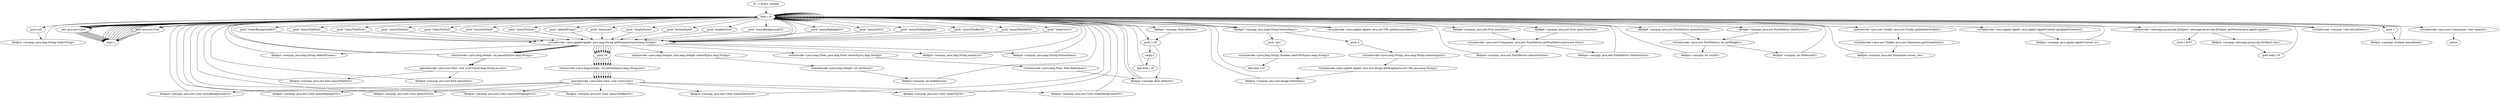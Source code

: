 digraph "" {
    "r0 := @this: navpop"
    "load.r r0"
    "r0 := @this: navpop"->"load.r r0";
    "push null"
    "load.r r0"->"push null";
    "fieldput <navpop: java.lang.String tickerString>"
    "push null"->"fieldput <navpop: java.lang.String tickerString>";
    "fieldput <navpop: java.lang.String tickerString>"->"load.r r0";
    "new java.awt.Color"
    "load.r r0"->"new java.awt.Color";
    "dup1.r"
    "new java.awt.Color"->"dup1.r";
    "dup1.r"->"load.r r0";
    "push \"menuBackgroundClr\""
    "load.r r0"->"push \"menuBackgroundClr\"";
    "virtualinvoke <java.applet.Applet: java.lang.String getParameter(java.lang.String)>"
    "push \"menuBackgroundClr\""->"virtualinvoke <java.applet.Applet: java.lang.String getParameter(java.lang.String)>";
    "push 16"
    "virtualinvoke <java.applet.Applet: java.lang.String getParameter(java.lang.String)>"->"push 16";
    "staticinvoke <java.lang.Integer: int parseInt(java.lang.String,int)>"
    "push 16"->"staticinvoke <java.lang.Integer: int parseInt(java.lang.String,int)>";
    "specialinvoke <java.awt.Color: void <init>(int)>"
    "staticinvoke <java.lang.Integer: int parseInt(java.lang.String,int)>"->"specialinvoke <java.awt.Color: void <init>(int)>";
    "fieldput <navpop: java.awt.Color menuBackgroundClr>"
    "specialinvoke <java.awt.Color: void <init>(int)>"->"fieldput <navpop: java.awt.Color menuBackgroundClr>";
    "fieldput <navpop: java.awt.Color menuBackgroundClr>"->"load.r r0";
    "load.r r0"->"new java.awt.Color";
    "new java.awt.Color"->"dup1.r";
    "dup1.r"->"load.r r0";
    "push \"menuHighlightClr\""
    "load.r r0"->"push \"menuHighlightClr\"";
    "push \"menuHighlightClr\""->"virtualinvoke <java.applet.Applet: java.lang.String getParameter(java.lang.String)>";
    "virtualinvoke <java.applet.Applet: java.lang.String getParameter(java.lang.String)>"->"push 16";
    "push 16"->"staticinvoke <java.lang.Integer: int parseInt(java.lang.String,int)>";
    "staticinvoke <java.lang.Integer: int parseInt(java.lang.String,int)>"->"specialinvoke <java.awt.Color: void <init>(int)>";
    "fieldput <navpop: java.awt.Color menuHighlightClr>"
    "specialinvoke <java.awt.Color: void <init>(int)>"->"fieldput <navpop: java.awt.Color menuHighlightClr>";
    "fieldput <navpop: java.awt.Color menuHighlightClr>"->"load.r r0";
    "load.r r0"->"new java.awt.Color";
    "new java.awt.Color"->"dup1.r";
    "dup1.r"->"load.r r0";
    "push \"menuTxtClr\""
    "load.r r0"->"push \"menuTxtClr\"";
    "push \"menuTxtClr\""->"virtualinvoke <java.applet.Applet: java.lang.String getParameter(java.lang.String)>";
    "virtualinvoke <java.applet.Applet: java.lang.String getParameter(java.lang.String)>"->"push 16";
    "push 16"->"staticinvoke <java.lang.Integer: int parseInt(java.lang.String,int)>";
    "staticinvoke <java.lang.Integer: int parseInt(java.lang.String,int)>"->"specialinvoke <java.awt.Color: void <init>(int)>";
    "fieldput <navpop: java.awt.Color menuTxtClr>"
    "specialinvoke <java.awt.Color: void <init>(int)>"->"fieldput <navpop: java.awt.Color menuTxtClr>";
    "fieldput <navpop: java.awt.Color menuTxtClr>"->"load.r r0";
    "load.r r0"->"new java.awt.Color";
    "new java.awt.Color"->"dup1.r";
    "dup1.r"->"load.r r0";
    "push \"menuTxtHighlightClr\""
    "load.r r0"->"push \"menuTxtHighlightClr\"";
    "push \"menuTxtHighlightClr\""->"virtualinvoke <java.applet.Applet: java.lang.String getParameter(java.lang.String)>";
    "virtualinvoke <java.applet.Applet: java.lang.String getParameter(java.lang.String)>"->"push 16";
    "push 16"->"staticinvoke <java.lang.Integer: int parseInt(java.lang.String,int)>";
    "staticinvoke <java.lang.Integer: int parseInt(java.lang.String,int)>"->"specialinvoke <java.awt.Color: void <init>(int)>";
    "fieldput <navpop: java.awt.Color menuTxtHighlightClr>"
    "specialinvoke <java.awt.Color: void <init>(int)>"->"fieldput <navpop: java.awt.Color menuTxtHighlightClr>";
    "fieldput <navpop: java.awt.Color menuTxtHighlightClr>"->"load.r r0";
    "load.r r0"->"new java.awt.Color";
    "new java.awt.Color"->"dup1.r";
    "dup1.r"->"load.r r0";
    "push \"menuTitleBarClr\""
    "load.r r0"->"push \"menuTitleBarClr\"";
    "push \"menuTitleBarClr\""->"virtualinvoke <java.applet.Applet: java.lang.String getParameter(java.lang.String)>";
    "virtualinvoke <java.applet.Applet: java.lang.String getParameter(java.lang.String)>"->"push 16";
    "push 16"->"staticinvoke <java.lang.Integer: int parseInt(java.lang.String,int)>";
    "staticinvoke <java.lang.Integer: int parseInt(java.lang.String,int)>"->"specialinvoke <java.awt.Color: void <init>(int)>";
    "fieldput <navpop: java.awt.Color menuTitleBarClr>"
    "specialinvoke <java.awt.Color: void <init>(int)>"->"fieldput <navpop: java.awt.Color menuTitleBarClr>";
    "fieldput <navpop: java.awt.Color menuTitleBarClr>"->"load.r r0";
    "load.r r0"->"new java.awt.Color";
    "new java.awt.Color"->"dup1.r";
    "dup1.r"->"load.r r0";
    "push \"menuTitleTxtClr\""
    "load.r r0"->"push \"menuTitleTxtClr\"";
    "push \"menuTitleTxtClr\""->"virtualinvoke <java.applet.Applet: java.lang.String getParameter(java.lang.String)>";
    "virtualinvoke <java.applet.Applet: java.lang.String getParameter(java.lang.String)>"->"push 16";
    "push 16"->"staticinvoke <java.lang.Integer: int parseInt(java.lang.String,int)>";
    "staticinvoke <java.lang.Integer: int parseInt(java.lang.String,int)>"->"specialinvoke <java.awt.Color: void <init>(int)>";
    "fieldput <navpop: java.awt.Color menuTitleTxtClr>"
    "specialinvoke <java.awt.Color: void <init>(int)>"->"fieldput <navpop: java.awt.Color menuTitleTxtClr>";
    "fieldput <navpop: java.awt.Color menuTitleTxtClr>"->"load.r r0";
    "load.r r0"->"new java.awt.Color";
    "new java.awt.Color"->"dup1.r";
    "dup1.r"->"load.r r0";
    "push \"tickerTxtClr\""
    "load.r r0"->"push \"tickerTxtClr\"";
    "push \"tickerTxtClr\""->"virtualinvoke <java.applet.Applet: java.lang.String getParameter(java.lang.String)>";
    "virtualinvoke <java.applet.Applet: java.lang.String getParameter(java.lang.String)>"->"push 16";
    "push 16"->"staticinvoke <java.lang.Integer: int parseInt(java.lang.String,int)>";
    "staticinvoke <java.lang.Integer: int parseInt(java.lang.String,int)>"->"specialinvoke <java.awt.Color: void <init>(int)>";
    "fieldput <navpop: java.awt.Color tickerTxtClr>"
    "specialinvoke <java.awt.Color: void <init>(int)>"->"fieldput <navpop: java.awt.Color tickerTxtClr>";
    "fieldput <navpop: java.awt.Color tickerTxtClr>"->"load.r r0";
    "load.r r0"->"new java.awt.Color";
    "new java.awt.Color"->"dup1.r";
    "dup1.r"->"load.r r0";
    "push \"tickerBackgroundClr\""
    "load.r r0"->"push \"tickerBackgroundClr\"";
    "push \"tickerBackgroundClr\""->"virtualinvoke <java.applet.Applet: java.lang.String getParameter(java.lang.String)>";
    "virtualinvoke <java.applet.Applet: java.lang.String getParameter(java.lang.String)>"->"push 16";
    "push 16"->"staticinvoke <java.lang.Integer: int parseInt(java.lang.String,int)>";
    "staticinvoke <java.lang.Integer: int parseInt(java.lang.String,int)>"->"specialinvoke <java.awt.Color: void <init>(int)>";
    "fieldput <navpop: java.awt.Color tickerBackgroundClr>"
    "specialinvoke <java.awt.Color: void <init>(int)>"->"fieldput <navpop: java.awt.Color tickerBackgroundClr>";
    "fieldput <navpop: java.awt.Color tickerBackgroundClr>"->"load.r r0";
    "new java.awt.Font"
    "load.r r0"->"new java.awt.Font";
    "new java.awt.Font"->"dup1.r";
    "dup1.r"->"load.r r0";
    "push \"menuTitleFont\""
    "load.r r0"->"push \"menuTitleFont\"";
    "push \"menuTitleFont\""->"virtualinvoke <java.applet.Applet: java.lang.String getParameter(java.lang.String)>";
    "virtualinvoke <java.applet.Applet: java.lang.String getParameter(java.lang.String)>"->"load.r r0";
    "push \"menuTitleStyle\""
    "load.r r0"->"push \"menuTitleStyle\"";
    "push \"menuTitleStyle\""->"virtualinvoke <java.applet.Applet: java.lang.String getParameter(java.lang.String)>";
    "staticinvoke <java.lang.Integer: int parseInt(java.lang.String)>"
    "virtualinvoke <java.applet.Applet: java.lang.String getParameter(java.lang.String)>"->"staticinvoke <java.lang.Integer: int parseInt(java.lang.String)>";
    "staticinvoke <java.lang.Integer: int parseInt(java.lang.String)>"->"load.r r0";
    "push \"menuTitleSize\""
    "load.r r0"->"push \"menuTitleSize\"";
    "push \"menuTitleSize\""->"virtualinvoke <java.applet.Applet: java.lang.String getParameter(java.lang.String)>";
    "virtualinvoke <java.applet.Applet: java.lang.String getParameter(java.lang.String)>"->"staticinvoke <java.lang.Integer: int parseInt(java.lang.String)>";
    "specialinvoke <java.awt.Font: void <init>(java.lang.String,int,int)>"
    "staticinvoke <java.lang.Integer: int parseInt(java.lang.String)>"->"specialinvoke <java.awt.Font: void <init>(java.lang.String,int,int)>";
    "fieldput <navpop: java.awt.Font menuTitleFont>"
    "specialinvoke <java.awt.Font: void <init>(java.lang.String,int,int)>"->"fieldput <navpop: java.awt.Font menuTitleFont>";
    "fieldput <navpop: java.awt.Font menuTitleFont>"->"load.r r0";
    "load.r r0"->"new java.awt.Font";
    "new java.awt.Font"->"dup1.r";
    "dup1.r"->"load.r r0";
    "push \"menuTxtFont\""
    "load.r r0"->"push \"menuTxtFont\"";
    "push \"menuTxtFont\""->"virtualinvoke <java.applet.Applet: java.lang.String getParameter(java.lang.String)>";
    "virtualinvoke <java.applet.Applet: java.lang.String getParameter(java.lang.String)>"->"load.r r0";
    "push \"menuTxtStyle\""
    "load.r r0"->"push \"menuTxtStyle\"";
    "push \"menuTxtStyle\""->"virtualinvoke <java.applet.Applet: java.lang.String getParameter(java.lang.String)>";
    "virtualinvoke <java.applet.Applet: java.lang.String getParameter(java.lang.String)>"->"staticinvoke <java.lang.Integer: int parseInt(java.lang.String)>";
    "staticinvoke <java.lang.Integer: int parseInt(java.lang.String)>"->"load.r r0";
    "push \"menuTxtSize\""
    "load.r r0"->"push \"menuTxtSize\"";
    "push \"menuTxtSize\""->"virtualinvoke <java.applet.Applet: java.lang.String getParameter(java.lang.String)>";
    "virtualinvoke <java.applet.Applet: java.lang.String getParameter(java.lang.String)>"->"staticinvoke <java.lang.Integer: int parseInt(java.lang.String)>";
    "staticinvoke <java.lang.Integer: int parseInt(java.lang.String)>"->"specialinvoke <java.awt.Font: void <init>(java.lang.String,int,int)>";
    "fieldput <navpop: java.awt.Font menuFont>"
    "specialinvoke <java.awt.Font: void <init>(java.lang.String,int,int)>"->"fieldput <navpop: java.awt.Font menuFont>";
    "fieldput <navpop: java.awt.Font menuFont>"->"load.r r0";
    "load.r r0"->"load.r r0";
    "push \"defaultFrame\""
    "load.r r0"->"push \"defaultFrame\"";
    "push \"defaultFrame\""->"virtualinvoke <java.applet.Applet: java.lang.String getParameter(java.lang.String)>";
    "fieldput <navpop: java.lang.String defaultFrame>"
    "virtualinvoke <java.applet.Applet: java.lang.String getParameter(java.lang.String)>"->"fieldput <navpop: java.lang.String defaultFrame>";
    "fieldput <navpop: java.lang.String defaultFrame>"->"load.r r0";
    "load.r r0"->"load.r r0";
    "push \"menuList\""
    "load.r r0"->"push \"menuList\"";
    "push \"menuList\""->"virtualinvoke <java.applet.Applet: java.lang.String getParameter(java.lang.String)>";
    "fieldput <navpop: java.lang.String menuList>"
    "virtualinvoke <java.applet.Applet: java.lang.String getParameter(java.lang.String)>"->"fieldput <navpop: java.lang.String menuList>";
    "fieldput <navpop: java.lang.String menuList>"->"load.r r0";
    "load.r r0"->"load.r r0";
    "push \"heightFactor\""
    "load.r r0"->"push \"heightFactor\"";
    "push \"heightFactor\""->"virtualinvoke <java.applet.Applet: java.lang.String getParameter(java.lang.String)>";
    "staticinvoke <java.lang.Float: java.lang.Float valueOf(java.lang.String)>"
    "virtualinvoke <java.applet.Applet: java.lang.String getParameter(java.lang.String)>"->"staticinvoke <java.lang.Float: java.lang.Float valueOf(java.lang.String)>";
    "virtualinvoke <java.lang.Float: float floatValue()>"
    "staticinvoke <java.lang.Float: java.lang.Float valueOf(java.lang.String)>"->"virtualinvoke <java.lang.Float: float floatValue()>";
    "fieldput <navpop: float htFactor>"
    "virtualinvoke <java.lang.Float: float floatValue()>"->"fieldput <navpop: float htFactor>";
    "fieldput <navpop: float htFactor>"->"load.r r0";
    "fieldget <navpop: float htFactor>"
    "load.r r0"->"fieldget <navpop: float htFactor>";
    "push 1.0F"
    "fieldget <navpop: float htFactor>"->"push 1.0F";
    "cmpg.f"
    "push 1.0F"->"cmpg.f";
    "ifge load.r r0"
    "cmpg.f"->"ifge load.r r0";
    "ifge load.r r0"->"load.r r0";
    "load.r r0"->"push 1.0F";
    "push 1.0F"->"fieldput <navpop: float htFactor>";
    "fieldput <navpop: float htFactor>"->"load.r r0";
    "load.r r0"->"load.r r0";
    "push \"buttonName\""
    "load.r r0"->"push \"buttonName\"";
    "push \"buttonName\""->"virtualinvoke <java.applet.Applet: java.lang.String getParameter(java.lang.String)>";
    "fieldput <navpop: java.lang.String buttonName>"
    "virtualinvoke <java.applet.Applet: java.lang.String getParameter(java.lang.String)>"->"fieldput <navpop: java.lang.String buttonName>";
    "fieldput <navpop: java.lang.String buttonName>"->"load.r r0";
    "load.r r0"->"load.r r0";
    "push \"enableClose\""
    "load.r r0"->"push \"enableClose\"";
    "push \"enableClose\""->"virtualinvoke <java.applet.Applet: java.lang.String getParameter(java.lang.String)>";
    "staticinvoke <java.lang.Integer: java.lang.Integer valueOf(java.lang.String)>"
    "virtualinvoke <java.applet.Applet: java.lang.String getParameter(java.lang.String)>"->"staticinvoke <java.lang.Integer: java.lang.Integer valueOf(java.lang.String)>";
    "virtualinvoke <java.lang.Integer: int intValue()>"
    "staticinvoke <java.lang.Integer: java.lang.Integer valueOf(java.lang.String)>"->"virtualinvoke <java.lang.Integer: int intValue()>";
    "fieldput <navpop: int enableClose>"
    "virtualinvoke <java.lang.Integer: int intValue()>"->"fieldput <navpop: int enableClose>";
    "fieldput <navpop: int enableClose>"->"load.r r0";
    "fieldget <navpop: java.lang.String buttonName>"
    "load.r r0"->"fieldget <navpop: java.lang.String buttonName>";
    "push \"pic:\""
    "fieldget <navpop: java.lang.String buttonName>"->"push \"pic:\"";
    "virtualinvoke <java.lang.String: boolean startsWith(java.lang.String)>"
    "push \"pic:\""->"virtualinvoke <java.lang.String: boolean startsWith(java.lang.String)>";
    "ifeq load.r r0"
    "virtualinvoke <java.lang.String: boolean startsWith(java.lang.String)>"->"ifeq load.r r0";
    "ifeq load.r r0"->"load.r r0";
    "load.r r0"->"load.r r0";
    "load.r r0"->"load.r r0";
    "virtualinvoke <java.applet.Applet: java.net.URL getDocumentBase()>"
    "load.r r0"->"virtualinvoke <java.applet.Applet: java.net.URL getDocumentBase()>";
    "virtualinvoke <java.applet.Applet: java.net.URL getDocumentBase()>"->"load.r r0";
    "load.r r0"->"fieldget <navpop: java.lang.String buttonName>";
    "push 4"
    "fieldget <navpop: java.lang.String buttonName>"->"push 4";
    "virtualinvoke <java.lang.String: java.lang.String substring(int)>"
    "push 4"->"virtualinvoke <java.lang.String: java.lang.String substring(int)>";
    "virtualinvoke <java.applet.Applet: java.awt.Image getImage(java.net.URL,java.lang.String)>"
    "virtualinvoke <java.lang.String: java.lang.String substring(int)>"->"virtualinvoke <java.applet.Applet: java.awt.Image getImage(java.net.URL,java.lang.String)>";
    "fieldput <navpop: java.awt.Image buttonImg>"
    "virtualinvoke <java.applet.Applet: java.awt.Image getImage(java.net.URL,java.lang.String)>"->"fieldput <navpop: java.awt.Image buttonImg>";
    "fieldput <navpop: java.awt.Image buttonImg>"->"load.r r0";
    "load.r r0"->"load.r r0";
    "load.r r0"->"load.r r0";
    "fieldget <navpop: java.awt.Font menuFont>"
    "load.r r0"->"fieldget <navpop: java.awt.Font menuFont>";
    "virtualinvoke <java.awt.Component: java.awt.FontMetrics getFontMetrics(java.awt.Font)>"
    "fieldget <navpop: java.awt.Font menuFont>"->"virtualinvoke <java.awt.Component: java.awt.FontMetrics getFontMetrics(java.awt.Font)>";
    "fieldput <navpop: java.awt.FontMetrics menuFontSize>"
    "virtualinvoke <java.awt.Component: java.awt.FontMetrics getFontMetrics(java.awt.Font)>"->"fieldput <navpop: java.awt.FontMetrics menuFontSize>";
    "fieldput <navpop: java.awt.FontMetrics menuFontSize>"->"load.r r0";
    "load.r r0"->"load.r r0";
    "load.r r0"->"load.r r0";
    "fieldget <navpop: java.awt.Font menuTitleFont>"
    "load.r r0"->"fieldget <navpop: java.awt.Font menuTitleFont>";
    "fieldget <navpop: java.awt.Font menuTitleFont>"->"virtualinvoke <java.awt.Component: java.awt.FontMetrics getFontMetrics(java.awt.Font)>";
    "fieldput <navpop: java.awt.FontMetrics titleFontSize>"
    "virtualinvoke <java.awt.Component: java.awt.FontMetrics getFontMetrics(java.awt.Font)>"->"fieldput <navpop: java.awt.FontMetrics titleFontSize>";
    "fieldput <navpop: java.awt.FontMetrics titleFontSize>"->"load.r r0";
    "load.r r0"->"load.r r0";
    "fieldget <navpop: java.awt.FontMetrics menuFontSize>"
    "load.r r0"->"fieldget <navpop: java.awt.FontMetrics menuFontSize>";
    "virtualinvoke <java.awt.FontMetrics: int getHeight()>"
    "fieldget <navpop: java.awt.FontMetrics menuFontSize>"->"virtualinvoke <java.awt.FontMetrics: int getHeight()>";
    "fieldput <navpop: int iconHt>"
    "virtualinvoke <java.awt.FontMetrics: int getHeight()>"->"fieldput <navpop: int iconHt>";
    "fieldput <navpop: int iconHt>"->"load.r r0";
    "load.r r0"->"load.r r0";
    "fieldget <navpop: java.awt.FontMetrics titleFontSize>"
    "load.r r0"->"fieldget <navpop: java.awt.FontMetrics titleFontSize>";
    "fieldget <navpop: java.awt.FontMetrics titleFontSize>"->"virtualinvoke <java.awt.FontMetrics: int getHeight()>";
    "fieldput <navpop: int titleIconHt>"
    "virtualinvoke <java.awt.FontMetrics: int getHeight()>"->"fieldput <navpop: int titleIconHt>";
    "fieldput <navpop: int titleIconHt>"->"load.r r0";
    "staticinvoke <java.awt.Toolkit: java.awt.Toolkit getDefaultToolkit()>"
    "load.r r0"->"staticinvoke <java.awt.Toolkit: java.awt.Toolkit getDefaultToolkit()>";
    "virtualinvoke <java.awt.Toolkit: java.awt.Dimension getScreenSize()>"
    "staticinvoke <java.awt.Toolkit: java.awt.Toolkit getDefaultToolkit()>"->"virtualinvoke <java.awt.Toolkit: java.awt.Dimension getScreenSize()>";
    "fieldput <navpop: java.awt.Dimension screen_res>"
    "virtualinvoke <java.awt.Toolkit: java.awt.Dimension getScreenSize()>"->"fieldput <navpop: java.awt.Dimension screen_res>";
    "fieldput <navpop: java.awt.Dimension screen_res>"->"load.r r0";
    "load.r r0"->"load.r r0";
    "virtualinvoke <java.applet.Applet: java.applet.AppletContext getAppletContext()>"
    "load.r r0"->"virtualinvoke <java.applet.Applet: java.applet.AppletContext getAppletContext()>";
    "fieldput <navpop: java.applet.AppletContext ac>"
    "virtualinvoke <java.applet.Applet: java.applet.AppletContext getAppletContext()>"->"fieldput <navpop: java.applet.AppletContext ac>";
    "fieldput <navpop: java.applet.AppletContext ac>"->"load.r r0";
    "load.r r0"->"load.r r0";
    "staticinvoke <netscape.javascript.JSObject: netscape.javascript.JSObject getWindow(java.applet.Applet)>"
    "load.r r0"->"staticinvoke <netscape.javascript.JSObject: netscape.javascript.JSObject getWindow(java.applet.Applet)>";
    "fieldput <navpop: netscape.javascript.JSObject win>"
    "staticinvoke <netscape.javascript.JSObject: netscape.javascript.JSObject getWindow(java.applet.Applet)>"->"fieldput <navpop: netscape.javascript.JSObject win>";
    "goto load.r r0"
    "fieldput <navpop: netscape.javascript.JSObject win>"->"goto load.r r0";
    "goto load.r r0"->"load.r r0";
    "virtualinvoke <navpop: void setUpNodes()>"
    "load.r r0"->"virtualinvoke <navpop: void setUpNodes()>";
    "virtualinvoke <navpop: void setUpNodes()>"->"load.r r0";
    "push 1"
    "load.r r0"->"push 1";
    "fieldput <navpop: boolean menuReady>"
    "push 1"->"fieldput <navpop: boolean menuReady>";
    "fieldput <navpop: boolean menuReady>"->"load.r r0";
    "virtualinvoke <java.awt.Component: void repaint()>"
    "load.r r0"->"virtualinvoke <java.awt.Component: void repaint()>";
    "return"
    "virtualinvoke <java.awt.Component: void repaint()>"->"return";
    "store.r $r47"
    "staticinvoke <netscape.javascript.JSObject: netscape.javascript.JSObject getWindow(java.applet.Applet)>"->"store.r $r47";
}
